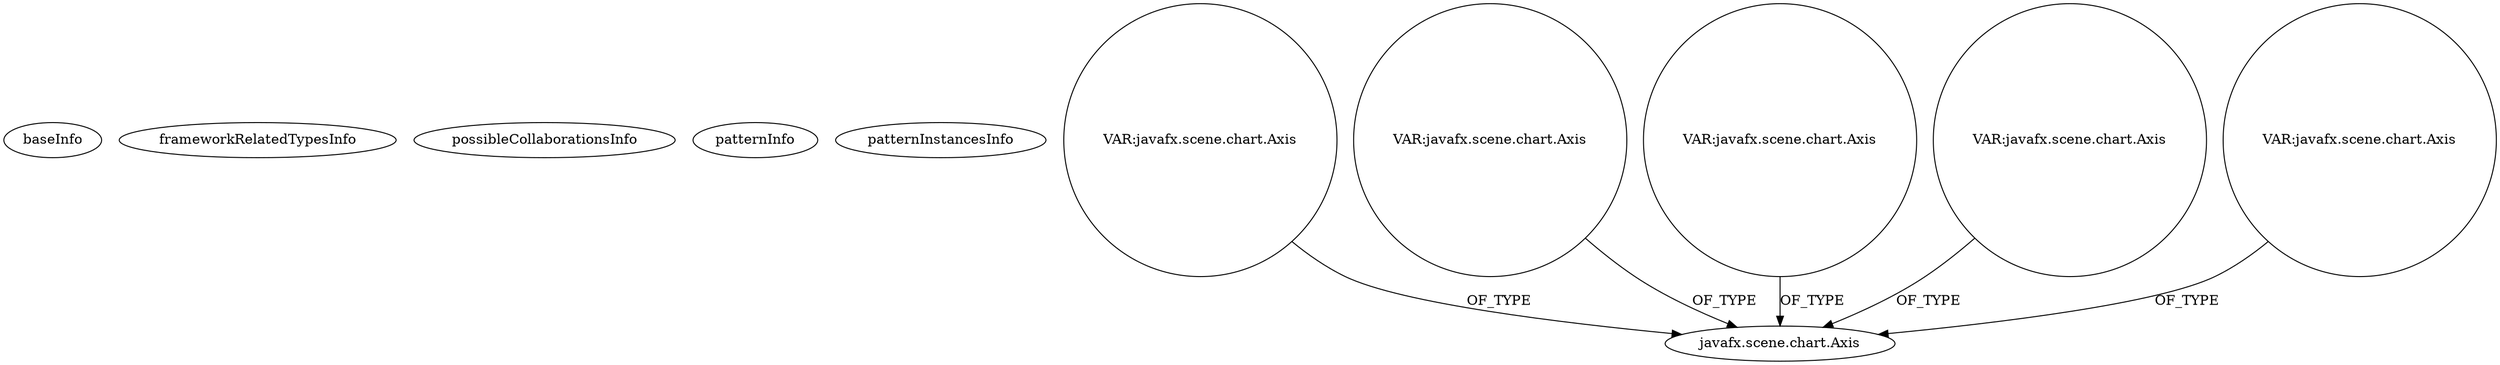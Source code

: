 digraph {
baseInfo[graphId=4341,category="pattern",isAnonymous=false,possibleRelation=false]
frameworkRelatedTypesInfo[]
possibleCollaborationsInfo[]
patternInfo[frequency=3.0,patternRootClient=null]
patternInstancesInfo[0="LichuanLu-ShunUI-FX~/LichuanLu-ShunUI-FX/ShunUI-FX-master/src/view/chart/StackedBarChart.java~StackedBarChart~811",1="philippone-EMGClassifier~/philippone-EMGClassifier/EMGClassifier-master/src/gui/EMGClassifierGUI.java~EMGClassifierGUI~3875",2="TomaszKorecki-InvestorAssistant~/TomaszKorecki-InvestorAssistant/InvestorAssistant-master/Investor's assistant/src/investor/charts/CandleChart.java~CandleStickChart~1473"]
174[label="javafx.scene.chart.Axis",vertexType="FRAMEWORK_CLASS_TYPE",isFrameworkType=false]
301[label="VAR:javafx.scene.chart.Axis",vertexType="VARIABLE_EXPRESION",isFrameworkType=false,shape=circle]
270[label="VAR:javafx.scene.chart.Axis",vertexType="VARIABLE_EXPRESION",isFrameworkType=false,shape=circle]
256[label="VAR:javafx.scene.chart.Axis",vertexType="VARIABLE_EXPRESION",isFrameworkType=false,shape=circle]
263[label="VAR:javafx.scene.chart.Axis",vertexType="VARIABLE_EXPRESION",isFrameworkType=false,shape=circle]
542[label="VAR:javafx.scene.chart.Axis",vertexType="VARIABLE_EXPRESION",isFrameworkType=false,shape=circle]
256->174[label="OF_TYPE"]
542->174[label="OF_TYPE"]
263->174[label="OF_TYPE"]
301->174[label="OF_TYPE"]
270->174[label="OF_TYPE"]
}
